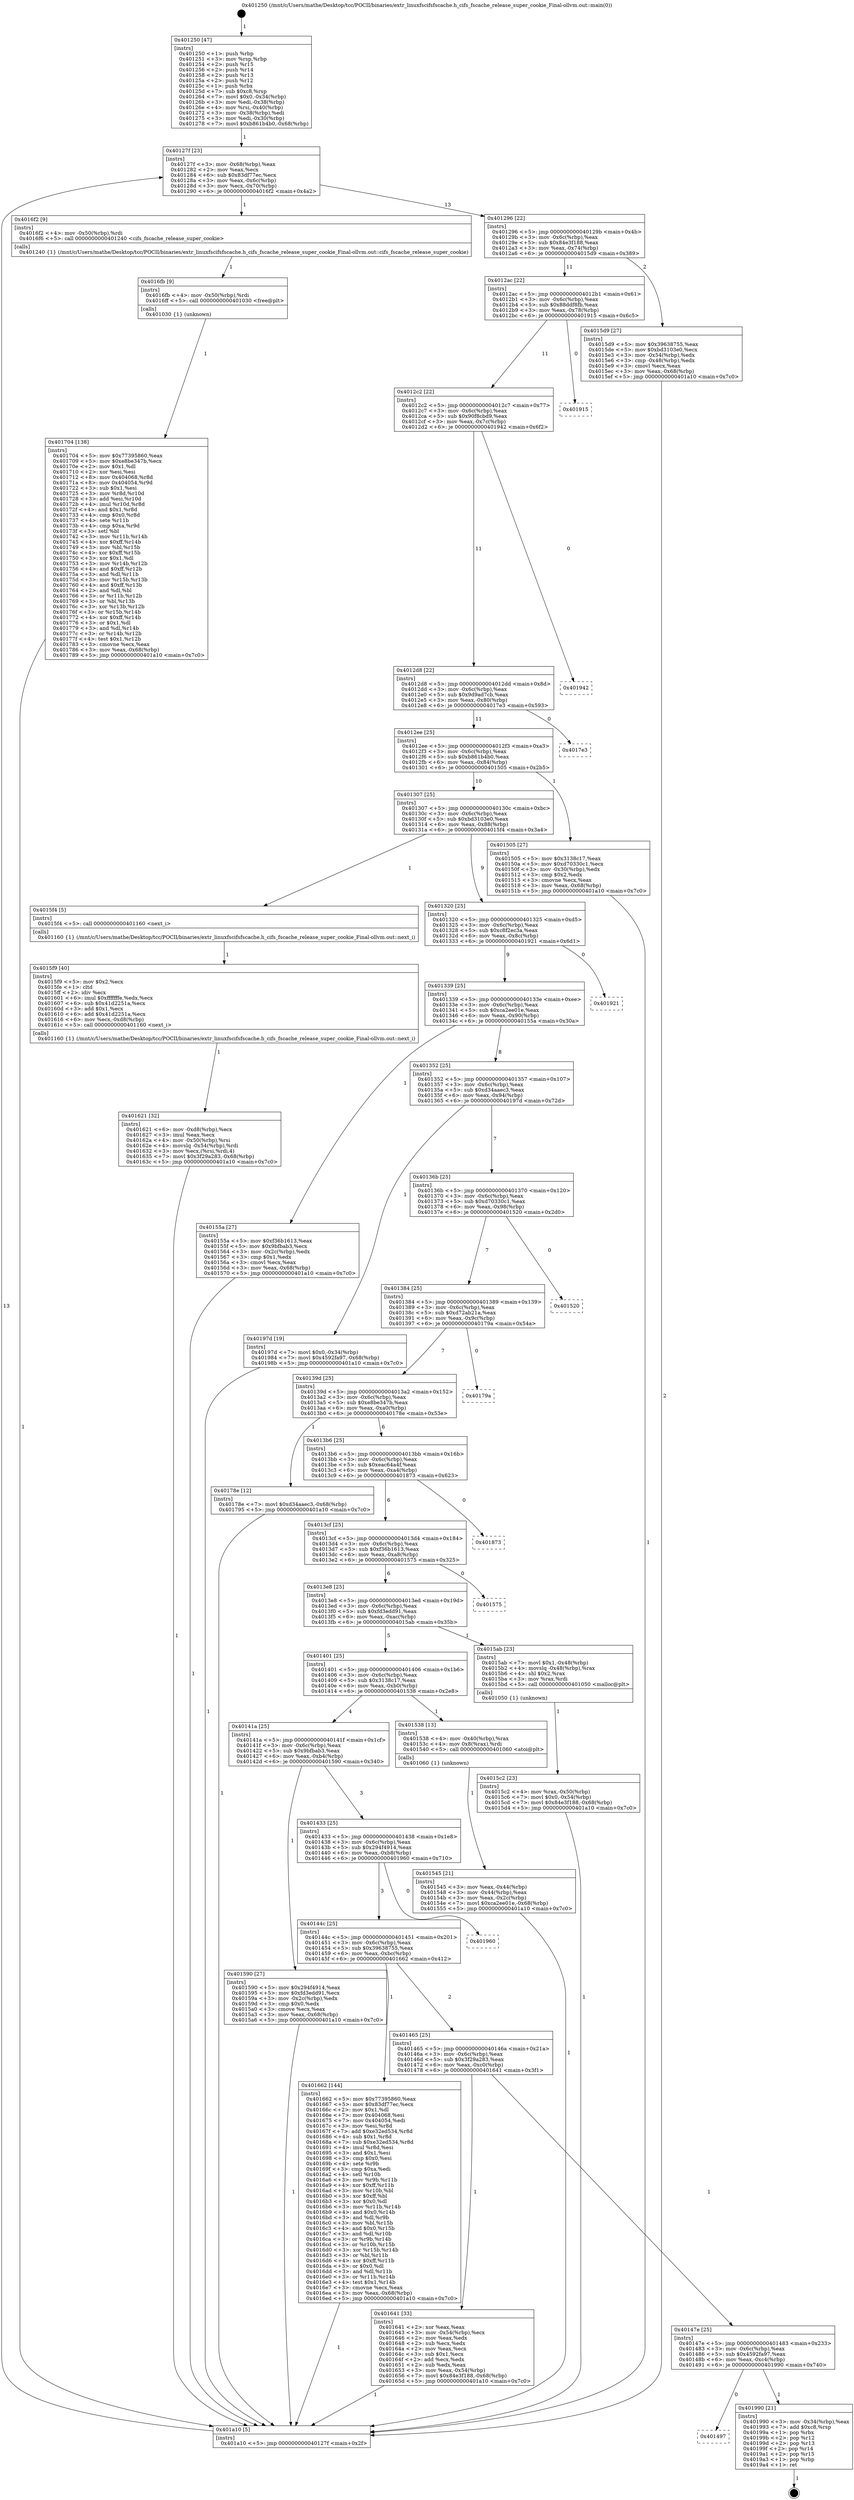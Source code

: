 digraph "0x401250" {
  label = "0x401250 (/mnt/c/Users/mathe/Desktop/tcc/POCII/binaries/extr_linuxfscifsfscache.h_cifs_fscache_release_super_cookie_Final-ollvm.out::main(0))"
  labelloc = "t"
  node[shape=record]

  Entry [label="",width=0.3,height=0.3,shape=circle,fillcolor=black,style=filled]
  "0x40127f" [label="{
     0x40127f [23]\l
     | [instrs]\l
     &nbsp;&nbsp;0x40127f \<+3\>: mov -0x68(%rbp),%eax\l
     &nbsp;&nbsp;0x401282 \<+2\>: mov %eax,%ecx\l
     &nbsp;&nbsp;0x401284 \<+6\>: sub $0x83df77ec,%ecx\l
     &nbsp;&nbsp;0x40128a \<+3\>: mov %eax,-0x6c(%rbp)\l
     &nbsp;&nbsp;0x40128d \<+3\>: mov %ecx,-0x70(%rbp)\l
     &nbsp;&nbsp;0x401290 \<+6\>: je 00000000004016f2 \<main+0x4a2\>\l
  }"]
  "0x4016f2" [label="{
     0x4016f2 [9]\l
     | [instrs]\l
     &nbsp;&nbsp;0x4016f2 \<+4\>: mov -0x50(%rbp),%rdi\l
     &nbsp;&nbsp;0x4016f6 \<+5\>: call 0000000000401240 \<cifs_fscache_release_super_cookie\>\l
     | [calls]\l
     &nbsp;&nbsp;0x401240 \{1\} (/mnt/c/Users/mathe/Desktop/tcc/POCII/binaries/extr_linuxfscifsfscache.h_cifs_fscache_release_super_cookie_Final-ollvm.out::cifs_fscache_release_super_cookie)\l
  }"]
  "0x401296" [label="{
     0x401296 [22]\l
     | [instrs]\l
     &nbsp;&nbsp;0x401296 \<+5\>: jmp 000000000040129b \<main+0x4b\>\l
     &nbsp;&nbsp;0x40129b \<+3\>: mov -0x6c(%rbp),%eax\l
     &nbsp;&nbsp;0x40129e \<+5\>: sub $0x84e3f188,%eax\l
     &nbsp;&nbsp;0x4012a3 \<+3\>: mov %eax,-0x74(%rbp)\l
     &nbsp;&nbsp;0x4012a6 \<+6\>: je 00000000004015d9 \<main+0x389\>\l
  }"]
  Exit [label="",width=0.3,height=0.3,shape=circle,fillcolor=black,style=filled,peripheries=2]
  "0x4015d9" [label="{
     0x4015d9 [27]\l
     | [instrs]\l
     &nbsp;&nbsp;0x4015d9 \<+5\>: mov $0x39638755,%eax\l
     &nbsp;&nbsp;0x4015de \<+5\>: mov $0xbd3103e0,%ecx\l
     &nbsp;&nbsp;0x4015e3 \<+3\>: mov -0x54(%rbp),%edx\l
     &nbsp;&nbsp;0x4015e6 \<+3\>: cmp -0x48(%rbp),%edx\l
     &nbsp;&nbsp;0x4015e9 \<+3\>: cmovl %ecx,%eax\l
     &nbsp;&nbsp;0x4015ec \<+3\>: mov %eax,-0x68(%rbp)\l
     &nbsp;&nbsp;0x4015ef \<+5\>: jmp 0000000000401a10 \<main+0x7c0\>\l
  }"]
  "0x4012ac" [label="{
     0x4012ac [22]\l
     | [instrs]\l
     &nbsp;&nbsp;0x4012ac \<+5\>: jmp 00000000004012b1 \<main+0x61\>\l
     &nbsp;&nbsp;0x4012b1 \<+3\>: mov -0x6c(%rbp),%eax\l
     &nbsp;&nbsp;0x4012b4 \<+5\>: sub $0x88ddf8fb,%eax\l
     &nbsp;&nbsp;0x4012b9 \<+3\>: mov %eax,-0x78(%rbp)\l
     &nbsp;&nbsp;0x4012bc \<+6\>: je 0000000000401915 \<main+0x6c5\>\l
  }"]
  "0x401497" [label="{
     0x401497\l
  }", style=dashed]
  "0x401915" [label="{
     0x401915\l
  }", style=dashed]
  "0x4012c2" [label="{
     0x4012c2 [22]\l
     | [instrs]\l
     &nbsp;&nbsp;0x4012c2 \<+5\>: jmp 00000000004012c7 \<main+0x77\>\l
     &nbsp;&nbsp;0x4012c7 \<+3\>: mov -0x6c(%rbp),%eax\l
     &nbsp;&nbsp;0x4012ca \<+5\>: sub $0x90f8cbd9,%eax\l
     &nbsp;&nbsp;0x4012cf \<+3\>: mov %eax,-0x7c(%rbp)\l
     &nbsp;&nbsp;0x4012d2 \<+6\>: je 0000000000401942 \<main+0x6f2\>\l
  }"]
  "0x401990" [label="{
     0x401990 [21]\l
     | [instrs]\l
     &nbsp;&nbsp;0x401990 \<+3\>: mov -0x34(%rbp),%eax\l
     &nbsp;&nbsp;0x401993 \<+7\>: add $0xc8,%rsp\l
     &nbsp;&nbsp;0x40199a \<+1\>: pop %rbx\l
     &nbsp;&nbsp;0x40199b \<+2\>: pop %r12\l
     &nbsp;&nbsp;0x40199d \<+2\>: pop %r13\l
     &nbsp;&nbsp;0x40199f \<+2\>: pop %r14\l
     &nbsp;&nbsp;0x4019a1 \<+2\>: pop %r15\l
     &nbsp;&nbsp;0x4019a3 \<+1\>: pop %rbp\l
     &nbsp;&nbsp;0x4019a4 \<+1\>: ret\l
  }"]
  "0x401942" [label="{
     0x401942\l
  }", style=dashed]
  "0x4012d8" [label="{
     0x4012d8 [22]\l
     | [instrs]\l
     &nbsp;&nbsp;0x4012d8 \<+5\>: jmp 00000000004012dd \<main+0x8d\>\l
     &nbsp;&nbsp;0x4012dd \<+3\>: mov -0x6c(%rbp),%eax\l
     &nbsp;&nbsp;0x4012e0 \<+5\>: sub $0x9d9ad7cb,%eax\l
     &nbsp;&nbsp;0x4012e5 \<+3\>: mov %eax,-0x80(%rbp)\l
     &nbsp;&nbsp;0x4012e8 \<+6\>: je 00000000004017e3 \<main+0x593\>\l
  }"]
  "0x401704" [label="{
     0x401704 [138]\l
     | [instrs]\l
     &nbsp;&nbsp;0x401704 \<+5\>: mov $0x77395860,%eax\l
     &nbsp;&nbsp;0x401709 \<+5\>: mov $0xe8be347b,%ecx\l
     &nbsp;&nbsp;0x40170e \<+2\>: mov $0x1,%dl\l
     &nbsp;&nbsp;0x401710 \<+2\>: xor %esi,%esi\l
     &nbsp;&nbsp;0x401712 \<+8\>: mov 0x404068,%r8d\l
     &nbsp;&nbsp;0x40171a \<+8\>: mov 0x404054,%r9d\l
     &nbsp;&nbsp;0x401722 \<+3\>: sub $0x1,%esi\l
     &nbsp;&nbsp;0x401725 \<+3\>: mov %r8d,%r10d\l
     &nbsp;&nbsp;0x401728 \<+3\>: add %esi,%r10d\l
     &nbsp;&nbsp;0x40172b \<+4\>: imul %r10d,%r8d\l
     &nbsp;&nbsp;0x40172f \<+4\>: and $0x1,%r8d\l
     &nbsp;&nbsp;0x401733 \<+4\>: cmp $0x0,%r8d\l
     &nbsp;&nbsp;0x401737 \<+4\>: sete %r11b\l
     &nbsp;&nbsp;0x40173b \<+4\>: cmp $0xa,%r9d\l
     &nbsp;&nbsp;0x40173f \<+3\>: setl %bl\l
     &nbsp;&nbsp;0x401742 \<+3\>: mov %r11b,%r14b\l
     &nbsp;&nbsp;0x401745 \<+4\>: xor $0xff,%r14b\l
     &nbsp;&nbsp;0x401749 \<+3\>: mov %bl,%r15b\l
     &nbsp;&nbsp;0x40174c \<+4\>: xor $0xff,%r15b\l
     &nbsp;&nbsp;0x401750 \<+3\>: xor $0x1,%dl\l
     &nbsp;&nbsp;0x401753 \<+3\>: mov %r14b,%r12b\l
     &nbsp;&nbsp;0x401756 \<+4\>: and $0xff,%r12b\l
     &nbsp;&nbsp;0x40175a \<+3\>: and %dl,%r11b\l
     &nbsp;&nbsp;0x40175d \<+3\>: mov %r15b,%r13b\l
     &nbsp;&nbsp;0x401760 \<+4\>: and $0xff,%r13b\l
     &nbsp;&nbsp;0x401764 \<+2\>: and %dl,%bl\l
     &nbsp;&nbsp;0x401766 \<+3\>: or %r11b,%r12b\l
     &nbsp;&nbsp;0x401769 \<+3\>: or %bl,%r13b\l
     &nbsp;&nbsp;0x40176c \<+3\>: xor %r13b,%r12b\l
     &nbsp;&nbsp;0x40176f \<+3\>: or %r15b,%r14b\l
     &nbsp;&nbsp;0x401772 \<+4\>: xor $0xff,%r14b\l
     &nbsp;&nbsp;0x401776 \<+3\>: or $0x1,%dl\l
     &nbsp;&nbsp;0x401779 \<+3\>: and %dl,%r14b\l
     &nbsp;&nbsp;0x40177c \<+3\>: or %r14b,%r12b\l
     &nbsp;&nbsp;0x40177f \<+4\>: test $0x1,%r12b\l
     &nbsp;&nbsp;0x401783 \<+3\>: cmovne %ecx,%eax\l
     &nbsp;&nbsp;0x401786 \<+3\>: mov %eax,-0x68(%rbp)\l
     &nbsp;&nbsp;0x401789 \<+5\>: jmp 0000000000401a10 \<main+0x7c0\>\l
  }"]
  "0x4017e3" [label="{
     0x4017e3\l
  }", style=dashed]
  "0x4012ee" [label="{
     0x4012ee [25]\l
     | [instrs]\l
     &nbsp;&nbsp;0x4012ee \<+5\>: jmp 00000000004012f3 \<main+0xa3\>\l
     &nbsp;&nbsp;0x4012f3 \<+3\>: mov -0x6c(%rbp),%eax\l
     &nbsp;&nbsp;0x4012f6 \<+5\>: sub $0xb861b4b0,%eax\l
     &nbsp;&nbsp;0x4012fb \<+6\>: mov %eax,-0x84(%rbp)\l
     &nbsp;&nbsp;0x401301 \<+6\>: je 0000000000401505 \<main+0x2b5\>\l
  }"]
  "0x4016fb" [label="{
     0x4016fb [9]\l
     | [instrs]\l
     &nbsp;&nbsp;0x4016fb \<+4\>: mov -0x50(%rbp),%rdi\l
     &nbsp;&nbsp;0x4016ff \<+5\>: call 0000000000401030 \<free@plt\>\l
     | [calls]\l
     &nbsp;&nbsp;0x401030 \{1\} (unknown)\l
  }"]
  "0x401505" [label="{
     0x401505 [27]\l
     | [instrs]\l
     &nbsp;&nbsp;0x401505 \<+5\>: mov $0x3138c17,%eax\l
     &nbsp;&nbsp;0x40150a \<+5\>: mov $0xd70330c1,%ecx\l
     &nbsp;&nbsp;0x40150f \<+3\>: mov -0x30(%rbp),%edx\l
     &nbsp;&nbsp;0x401512 \<+3\>: cmp $0x2,%edx\l
     &nbsp;&nbsp;0x401515 \<+3\>: cmovne %ecx,%eax\l
     &nbsp;&nbsp;0x401518 \<+3\>: mov %eax,-0x68(%rbp)\l
     &nbsp;&nbsp;0x40151b \<+5\>: jmp 0000000000401a10 \<main+0x7c0\>\l
  }"]
  "0x401307" [label="{
     0x401307 [25]\l
     | [instrs]\l
     &nbsp;&nbsp;0x401307 \<+5\>: jmp 000000000040130c \<main+0xbc\>\l
     &nbsp;&nbsp;0x40130c \<+3\>: mov -0x6c(%rbp),%eax\l
     &nbsp;&nbsp;0x40130f \<+5\>: sub $0xbd3103e0,%eax\l
     &nbsp;&nbsp;0x401314 \<+6\>: mov %eax,-0x88(%rbp)\l
     &nbsp;&nbsp;0x40131a \<+6\>: je 00000000004015f4 \<main+0x3a4\>\l
  }"]
  "0x401a10" [label="{
     0x401a10 [5]\l
     | [instrs]\l
     &nbsp;&nbsp;0x401a10 \<+5\>: jmp 000000000040127f \<main+0x2f\>\l
  }"]
  "0x401250" [label="{
     0x401250 [47]\l
     | [instrs]\l
     &nbsp;&nbsp;0x401250 \<+1\>: push %rbp\l
     &nbsp;&nbsp;0x401251 \<+3\>: mov %rsp,%rbp\l
     &nbsp;&nbsp;0x401254 \<+2\>: push %r15\l
     &nbsp;&nbsp;0x401256 \<+2\>: push %r14\l
     &nbsp;&nbsp;0x401258 \<+2\>: push %r13\l
     &nbsp;&nbsp;0x40125a \<+2\>: push %r12\l
     &nbsp;&nbsp;0x40125c \<+1\>: push %rbx\l
     &nbsp;&nbsp;0x40125d \<+7\>: sub $0xc8,%rsp\l
     &nbsp;&nbsp;0x401264 \<+7\>: movl $0x0,-0x34(%rbp)\l
     &nbsp;&nbsp;0x40126b \<+3\>: mov %edi,-0x38(%rbp)\l
     &nbsp;&nbsp;0x40126e \<+4\>: mov %rsi,-0x40(%rbp)\l
     &nbsp;&nbsp;0x401272 \<+3\>: mov -0x38(%rbp),%edi\l
     &nbsp;&nbsp;0x401275 \<+3\>: mov %edi,-0x30(%rbp)\l
     &nbsp;&nbsp;0x401278 \<+7\>: movl $0xb861b4b0,-0x68(%rbp)\l
  }"]
  "0x40147e" [label="{
     0x40147e [25]\l
     | [instrs]\l
     &nbsp;&nbsp;0x40147e \<+5\>: jmp 0000000000401483 \<main+0x233\>\l
     &nbsp;&nbsp;0x401483 \<+3\>: mov -0x6c(%rbp),%eax\l
     &nbsp;&nbsp;0x401486 \<+5\>: sub $0x4592fa97,%eax\l
     &nbsp;&nbsp;0x40148b \<+6\>: mov %eax,-0xc4(%rbp)\l
     &nbsp;&nbsp;0x401491 \<+6\>: je 0000000000401990 \<main+0x740\>\l
  }"]
  "0x4015f4" [label="{
     0x4015f4 [5]\l
     | [instrs]\l
     &nbsp;&nbsp;0x4015f4 \<+5\>: call 0000000000401160 \<next_i\>\l
     | [calls]\l
     &nbsp;&nbsp;0x401160 \{1\} (/mnt/c/Users/mathe/Desktop/tcc/POCII/binaries/extr_linuxfscifsfscache.h_cifs_fscache_release_super_cookie_Final-ollvm.out::next_i)\l
  }"]
  "0x401320" [label="{
     0x401320 [25]\l
     | [instrs]\l
     &nbsp;&nbsp;0x401320 \<+5\>: jmp 0000000000401325 \<main+0xd5\>\l
     &nbsp;&nbsp;0x401325 \<+3\>: mov -0x6c(%rbp),%eax\l
     &nbsp;&nbsp;0x401328 \<+5\>: sub $0xc8f2ec3a,%eax\l
     &nbsp;&nbsp;0x40132d \<+6\>: mov %eax,-0x8c(%rbp)\l
     &nbsp;&nbsp;0x401333 \<+6\>: je 0000000000401921 \<main+0x6d1\>\l
  }"]
  "0x401641" [label="{
     0x401641 [33]\l
     | [instrs]\l
     &nbsp;&nbsp;0x401641 \<+2\>: xor %eax,%eax\l
     &nbsp;&nbsp;0x401643 \<+3\>: mov -0x54(%rbp),%ecx\l
     &nbsp;&nbsp;0x401646 \<+2\>: mov %eax,%edx\l
     &nbsp;&nbsp;0x401648 \<+2\>: sub %ecx,%edx\l
     &nbsp;&nbsp;0x40164a \<+2\>: mov %eax,%ecx\l
     &nbsp;&nbsp;0x40164c \<+3\>: sub $0x1,%ecx\l
     &nbsp;&nbsp;0x40164f \<+2\>: add %ecx,%edx\l
     &nbsp;&nbsp;0x401651 \<+2\>: sub %edx,%eax\l
     &nbsp;&nbsp;0x401653 \<+3\>: mov %eax,-0x54(%rbp)\l
     &nbsp;&nbsp;0x401656 \<+7\>: movl $0x84e3f188,-0x68(%rbp)\l
     &nbsp;&nbsp;0x40165d \<+5\>: jmp 0000000000401a10 \<main+0x7c0\>\l
  }"]
  "0x401921" [label="{
     0x401921\l
  }", style=dashed]
  "0x401339" [label="{
     0x401339 [25]\l
     | [instrs]\l
     &nbsp;&nbsp;0x401339 \<+5\>: jmp 000000000040133e \<main+0xee\>\l
     &nbsp;&nbsp;0x40133e \<+3\>: mov -0x6c(%rbp),%eax\l
     &nbsp;&nbsp;0x401341 \<+5\>: sub $0xca2ee01e,%eax\l
     &nbsp;&nbsp;0x401346 \<+6\>: mov %eax,-0x90(%rbp)\l
     &nbsp;&nbsp;0x40134c \<+6\>: je 000000000040155a \<main+0x30a\>\l
  }"]
  "0x401465" [label="{
     0x401465 [25]\l
     | [instrs]\l
     &nbsp;&nbsp;0x401465 \<+5\>: jmp 000000000040146a \<main+0x21a\>\l
     &nbsp;&nbsp;0x40146a \<+3\>: mov -0x6c(%rbp),%eax\l
     &nbsp;&nbsp;0x40146d \<+5\>: sub $0x3f29a283,%eax\l
     &nbsp;&nbsp;0x401472 \<+6\>: mov %eax,-0xc0(%rbp)\l
     &nbsp;&nbsp;0x401478 \<+6\>: je 0000000000401641 \<main+0x3f1\>\l
  }"]
  "0x40155a" [label="{
     0x40155a [27]\l
     | [instrs]\l
     &nbsp;&nbsp;0x40155a \<+5\>: mov $0xf36b1613,%eax\l
     &nbsp;&nbsp;0x40155f \<+5\>: mov $0x9bfbab3,%ecx\l
     &nbsp;&nbsp;0x401564 \<+3\>: mov -0x2c(%rbp),%edx\l
     &nbsp;&nbsp;0x401567 \<+3\>: cmp $0x1,%edx\l
     &nbsp;&nbsp;0x40156a \<+3\>: cmovl %ecx,%eax\l
     &nbsp;&nbsp;0x40156d \<+3\>: mov %eax,-0x68(%rbp)\l
     &nbsp;&nbsp;0x401570 \<+5\>: jmp 0000000000401a10 \<main+0x7c0\>\l
  }"]
  "0x401352" [label="{
     0x401352 [25]\l
     | [instrs]\l
     &nbsp;&nbsp;0x401352 \<+5\>: jmp 0000000000401357 \<main+0x107\>\l
     &nbsp;&nbsp;0x401357 \<+3\>: mov -0x6c(%rbp),%eax\l
     &nbsp;&nbsp;0x40135a \<+5\>: sub $0xd34aaec3,%eax\l
     &nbsp;&nbsp;0x40135f \<+6\>: mov %eax,-0x94(%rbp)\l
     &nbsp;&nbsp;0x401365 \<+6\>: je 000000000040197d \<main+0x72d\>\l
  }"]
  "0x401662" [label="{
     0x401662 [144]\l
     | [instrs]\l
     &nbsp;&nbsp;0x401662 \<+5\>: mov $0x77395860,%eax\l
     &nbsp;&nbsp;0x401667 \<+5\>: mov $0x83df77ec,%ecx\l
     &nbsp;&nbsp;0x40166c \<+2\>: mov $0x1,%dl\l
     &nbsp;&nbsp;0x40166e \<+7\>: mov 0x404068,%esi\l
     &nbsp;&nbsp;0x401675 \<+7\>: mov 0x404054,%edi\l
     &nbsp;&nbsp;0x40167c \<+3\>: mov %esi,%r8d\l
     &nbsp;&nbsp;0x40167f \<+7\>: add $0xe32ed534,%r8d\l
     &nbsp;&nbsp;0x401686 \<+4\>: sub $0x1,%r8d\l
     &nbsp;&nbsp;0x40168a \<+7\>: sub $0xe32ed534,%r8d\l
     &nbsp;&nbsp;0x401691 \<+4\>: imul %r8d,%esi\l
     &nbsp;&nbsp;0x401695 \<+3\>: and $0x1,%esi\l
     &nbsp;&nbsp;0x401698 \<+3\>: cmp $0x0,%esi\l
     &nbsp;&nbsp;0x40169b \<+4\>: sete %r9b\l
     &nbsp;&nbsp;0x40169f \<+3\>: cmp $0xa,%edi\l
     &nbsp;&nbsp;0x4016a2 \<+4\>: setl %r10b\l
     &nbsp;&nbsp;0x4016a6 \<+3\>: mov %r9b,%r11b\l
     &nbsp;&nbsp;0x4016a9 \<+4\>: xor $0xff,%r11b\l
     &nbsp;&nbsp;0x4016ad \<+3\>: mov %r10b,%bl\l
     &nbsp;&nbsp;0x4016b0 \<+3\>: xor $0xff,%bl\l
     &nbsp;&nbsp;0x4016b3 \<+3\>: xor $0x0,%dl\l
     &nbsp;&nbsp;0x4016b6 \<+3\>: mov %r11b,%r14b\l
     &nbsp;&nbsp;0x4016b9 \<+4\>: and $0x0,%r14b\l
     &nbsp;&nbsp;0x4016bd \<+3\>: and %dl,%r9b\l
     &nbsp;&nbsp;0x4016c0 \<+3\>: mov %bl,%r15b\l
     &nbsp;&nbsp;0x4016c3 \<+4\>: and $0x0,%r15b\l
     &nbsp;&nbsp;0x4016c7 \<+3\>: and %dl,%r10b\l
     &nbsp;&nbsp;0x4016ca \<+3\>: or %r9b,%r14b\l
     &nbsp;&nbsp;0x4016cd \<+3\>: or %r10b,%r15b\l
     &nbsp;&nbsp;0x4016d0 \<+3\>: xor %r15b,%r14b\l
     &nbsp;&nbsp;0x4016d3 \<+3\>: or %bl,%r11b\l
     &nbsp;&nbsp;0x4016d6 \<+4\>: xor $0xff,%r11b\l
     &nbsp;&nbsp;0x4016da \<+3\>: or $0x0,%dl\l
     &nbsp;&nbsp;0x4016dd \<+3\>: and %dl,%r11b\l
     &nbsp;&nbsp;0x4016e0 \<+3\>: or %r11b,%r14b\l
     &nbsp;&nbsp;0x4016e3 \<+4\>: test $0x1,%r14b\l
     &nbsp;&nbsp;0x4016e7 \<+3\>: cmovne %ecx,%eax\l
     &nbsp;&nbsp;0x4016ea \<+3\>: mov %eax,-0x68(%rbp)\l
     &nbsp;&nbsp;0x4016ed \<+5\>: jmp 0000000000401a10 \<main+0x7c0\>\l
  }"]
  "0x40197d" [label="{
     0x40197d [19]\l
     | [instrs]\l
     &nbsp;&nbsp;0x40197d \<+7\>: movl $0x0,-0x34(%rbp)\l
     &nbsp;&nbsp;0x401984 \<+7\>: movl $0x4592fa97,-0x68(%rbp)\l
     &nbsp;&nbsp;0x40198b \<+5\>: jmp 0000000000401a10 \<main+0x7c0\>\l
  }"]
  "0x40136b" [label="{
     0x40136b [25]\l
     | [instrs]\l
     &nbsp;&nbsp;0x40136b \<+5\>: jmp 0000000000401370 \<main+0x120\>\l
     &nbsp;&nbsp;0x401370 \<+3\>: mov -0x6c(%rbp),%eax\l
     &nbsp;&nbsp;0x401373 \<+5\>: sub $0xd70330c1,%eax\l
     &nbsp;&nbsp;0x401378 \<+6\>: mov %eax,-0x98(%rbp)\l
     &nbsp;&nbsp;0x40137e \<+6\>: je 0000000000401520 \<main+0x2d0\>\l
  }"]
  "0x40144c" [label="{
     0x40144c [25]\l
     | [instrs]\l
     &nbsp;&nbsp;0x40144c \<+5\>: jmp 0000000000401451 \<main+0x201\>\l
     &nbsp;&nbsp;0x401451 \<+3\>: mov -0x6c(%rbp),%eax\l
     &nbsp;&nbsp;0x401454 \<+5\>: sub $0x39638755,%eax\l
     &nbsp;&nbsp;0x401459 \<+6\>: mov %eax,-0xbc(%rbp)\l
     &nbsp;&nbsp;0x40145f \<+6\>: je 0000000000401662 \<main+0x412\>\l
  }"]
  "0x401520" [label="{
     0x401520\l
  }", style=dashed]
  "0x401384" [label="{
     0x401384 [25]\l
     | [instrs]\l
     &nbsp;&nbsp;0x401384 \<+5\>: jmp 0000000000401389 \<main+0x139\>\l
     &nbsp;&nbsp;0x401389 \<+3\>: mov -0x6c(%rbp),%eax\l
     &nbsp;&nbsp;0x40138c \<+5\>: sub $0xd72ab21a,%eax\l
     &nbsp;&nbsp;0x401391 \<+6\>: mov %eax,-0x9c(%rbp)\l
     &nbsp;&nbsp;0x401397 \<+6\>: je 000000000040179a \<main+0x54a\>\l
  }"]
  "0x401960" [label="{
     0x401960\l
  }", style=dashed]
  "0x40179a" [label="{
     0x40179a\l
  }", style=dashed]
  "0x40139d" [label="{
     0x40139d [25]\l
     | [instrs]\l
     &nbsp;&nbsp;0x40139d \<+5\>: jmp 00000000004013a2 \<main+0x152\>\l
     &nbsp;&nbsp;0x4013a2 \<+3\>: mov -0x6c(%rbp),%eax\l
     &nbsp;&nbsp;0x4013a5 \<+5\>: sub $0xe8be347b,%eax\l
     &nbsp;&nbsp;0x4013aa \<+6\>: mov %eax,-0xa0(%rbp)\l
     &nbsp;&nbsp;0x4013b0 \<+6\>: je 000000000040178e \<main+0x53e\>\l
  }"]
  "0x401621" [label="{
     0x401621 [32]\l
     | [instrs]\l
     &nbsp;&nbsp;0x401621 \<+6\>: mov -0xd8(%rbp),%ecx\l
     &nbsp;&nbsp;0x401627 \<+3\>: imul %eax,%ecx\l
     &nbsp;&nbsp;0x40162a \<+4\>: mov -0x50(%rbp),%rsi\l
     &nbsp;&nbsp;0x40162e \<+4\>: movslq -0x54(%rbp),%rdi\l
     &nbsp;&nbsp;0x401632 \<+3\>: mov %ecx,(%rsi,%rdi,4)\l
     &nbsp;&nbsp;0x401635 \<+7\>: movl $0x3f29a283,-0x68(%rbp)\l
     &nbsp;&nbsp;0x40163c \<+5\>: jmp 0000000000401a10 \<main+0x7c0\>\l
  }"]
  "0x40178e" [label="{
     0x40178e [12]\l
     | [instrs]\l
     &nbsp;&nbsp;0x40178e \<+7\>: movl $0xd34aaec3,-0x68(%rbp)\l
     &nbsp;&nbsp;0x401795 \<+5\>: jmp 0000000000401a10 \<main+0x7c0\>\l
  }"]
  "0x4013b6" [label="{
     0x4013b6 [25]\l
     | [instrs]\l
     &nbsp;&nbsp;0x4013b6 \<+5\>: jmp 00000000004013bb \<main+0x16b\>\l
     &nbsp;&nbsp;0x4013bb \<+3\>: mov -0x6c(%rbp),%eax\l
     &nbsp;&nbsp;0x4013be \<+5\>: sub $0xeac64a4f,%eax\l
     &nbsp;&nbsp;0x4013c3 \<+6\>: mov %eax,-0xa4(%rbp)\l
     &nbsp;&nbsp;0x4013c9 \<+6\>: je 0000000000401873 \<main+0x623\>\l
  }"]
  "0x4015f9" [label="{
     0x4015f9 [40]\l
     | [instrs]\l
     &nbsp;&nbsp;0x4015f9 \<+5\>: mov $0x2,%ecx\l
     &nbsp;&nbsp;0x4015fe \<+1\>: cltd\l
     &nbsp;&nbsp;0x4015ff \<+2\>: idiv %ecx\l
     &nbsp;&nbsp;0x401601 \<+6\>: imul $0xfffffffe,%edx,%ecx\l
     &nbsp;&nbsp;0x401607 \<+6\>: sub $0x41d2251a,%ecx\l
     &nbsp;&nbsp;0x40160d \<+3\>: add $0x1,%ecx\l
     &nbsp;&nbsp;0x401610 \<+6\>: add $0x41d2251a,%ecx\l
     &nbsp;&nbsp;0x401616 \<+6\>: mov %ecx,-0xd8(%rbp)\l
     &nbsp;&nbsp;0x40161c \<+5\>: call 0000000000401160 \<next_i\>\l
     | [calls]\l
     &nbsp;&nbsp;0x401160 \{1\} (/mnt/c/Users/mathe/Desktop/tcc/POCII/binaries/extr_linuxfscifsfscache.h_cifs_fscache_release_super_cookie_Final-ollvm.out::next_i)\l
  }"]
  "0x401873" [label="{
     0x401873\l
  }", style=dashed]
  "0x4013cf" [label="{
     0x4013cf [25]\l
     | [instrs]\l
     &nbsp;&nbsp;0x4013cf \<+5\>: jmp 00000000004013d4 \<main+0x184\>\l
     &nbsp;&nbsp;0x4013d4 \<+3\>: mov -0x6c(%rbp),%eax\l
     &nbsp;&nbsp;0x4013d7 \<+5\>: sub $0xf36b1613,%eax\l
     &nbsp;&nbsp;0x4013dc \<+6\>: mov %eax,-0xa8(%rbp)\l
     &nbsp;&nbsp;0x4013e2 \<+6\>: je 0000000000401575 \<main+0x325\>\l
  }"]
  "0x4015c2" [label="{
     0x4015c2 [23]\l
     | [instrs]\l
     &nbsp;&nbsp;0x4015c2 \<+4\>: mov %rax,-0x50(%rbp)\l
     &nbsp;&nbsp;0x4015c6 \<+7\>: movl $0x0,-0x54(%rbp)\l
     &nbsp;&nbsp;0x4015cd \<+7\>: movl $0x84e3f188,-0x68(%rbp)\l
     &nbsp;&nbsp;0x4015d4 \<+5\>: jmp 0000000000401a10 \<main+0x7c0\>\l
  }"]
  "0x401575" [label="{
     0x401575\l
  }", style=dashed]
  "0x4013e8" [label="{
     0x4013e8 [25]\l
     | [instrs]\l
     &nbsp;&nbsp;0x4013e8 \<+5\>: jmp 00000000004013ed \<main+0x19d\>\l
     &nbsp;&nbsp;0x4013ed \<+3\>: mov -0x6c(%rbp),%eax\l
     &nbsp;&nbsp;0x4013f0 \<+5\>: sub $0xfd3edd91,%eax\l
     &nbsp;&nbsp;0x4013f5 \<+6\>: mov %eax,-0xac(%rbp)\l
     &nbsp;&nbsp;0x4013fb \<+6\>: je 00000000004015ab \<main+0x35b\>\l
  }"]
  "0x401433" [label="{
     0x401433 [25]\l
     | [instrs]\l
     &nbsp;&nbsp;0x401433 \<+5\>: jmp 0000000000401438 \<main+0x1e8\>\l
     &nbsp;&nbsp;0x401438 \<+3\>: mov -0x6c(%rbp),%eax\l
     &nbsp;&nbsp;0x40143b \<+5\>: sub $0x294f4914,%eax\l
     &nbsp;&nbsp;0x401440 \<+6\>: mov %eax,-0xb8(%rbp)\l
     &nbsp;&nbsp;0x401446 \<+6\>: je 0000000000401960 \<main+0x710\>\l
  }"]
  "0x4015ab" [label="{
     0x4015ab [23]\l
     | [instrs]\l
     &nbsp;&nbsp;0x4015ab \<+7\>: movl $0x1,-0x48(%rbp)\l
     &nbsp;&nbsp;0x4015b2 \<+4\>: movslq -0x48(%rbp),%rax\l
     &nbsp;&nbsp;0x4015b6 \<+4\>: shl $0x2,%rax\l
     &nbsp;&nbsp;0x4015ba \<+3\>: mov %rax,%rdi\l
     &nbsp;&nbsp;0x4015bd \<+5\>: call 0000000000401050 \<malloc@plt\>\l
     | [calls]\l
     &nbsp;&nbsp;0x401050 \{1\} (unknown)\l
  }"]
  "0x401401" [label="{
     0x401401 [25]\l
     | [instrs]\l
     &nbsp;&nbsp;0x401401 \<+5\>: jmp 0000000000401406 \<main+0x1b6\>\l
     &nbsp;&nbsp;0x401406 \<+3\>: mov -0x6c(%rbp),%eax\l
     &nbsp;&nbsp;0x401409 \<+5\>: sub $0x3138c17,%eax\l
     &nbsp;&nbsp;0x40140e \<+6\>: mov %eax,-0xb0(%rbp)\l
     &nbsp;&nbsp;0x401414 \<+6\>: je 0000000000401538 \<main+0x2e8\>\l
  }"]
  "0x401590" [label="{
     0x401590 [27]\l
     | [instrs]\l
     &nbsp;&nbsp;0x401590 \<+5\>: mov $0x294f4914,%eax\l
     &nbsp;&nbsp;0x401595 \<+5\>: mov $0xfd3edd91,%ecx\l
     &nbsp;&nbsp;0x40159a \<+3\>: mov -0x2c(%rbp),%edx\l
     &nbsp;&nbsp;0x40159d \<+3\>: cmp $0x0,%edx\l
     &nbsp;&nbsp;0x4015a0 \<+3\>: cmove %ecx,%eax\l
     &nbsp;&nbsp;0x4015a3 \<+3\>: mov %eax,-0x68(%rbp)\l
     &nbsp;&nbsp;0x4015a6 \<+5\>: jmp 0000000000401a10 \<main+0x7c0\>\l
  }"]
  "0x401538" [label="{
     0x401538 [13]\l
     | [instrs]\l
     &nbsp;&nbsp;0x401538 \<+4\>: mov -0x40(%rbp),%rax\l
     &nbsp;&nbsp;0x40153c \<+4\>: mov 0x8(%rax),%rdi\l
     &nbsp;&nbsp;0x401540 \<+5\>: call 0000000000401060 \<atoi@plt\>\l
     | [calls]\l
     &nbsp;&nbsp;0x401060 \{1\} (unknown)\l
  }"]
  "0x40141a" [label="{
     0x40141a [25]\l
     | [instrs]\l
     &nbsp;&nbsp;0x40141a \<+5\>: jmp 000000000040141f \<main+0x1cf\>\l
     &nbsp;&nbsp;0x40141f \<+3\>: mov -0x6c(%rbp),%eax\l
     &nbsp;&nbsp;0x401422 \<+5\>: sub $0x9bfbab3,%eax\l
     &nbsp;&nbsp;0x401427 \<+6\>: mov %eax,-0xb4(%rbp)\l
     &nbsp;&nbsp;0x40142d \<+6\>: je 0000000000401590 \<main+0x340\>\l
  }"]
  "0x401545" [label="{
     0x401545 [21]\l
     | [instrs]\l
     &nbsp;&nbsp;0x401545 \<+3\>: mov %eax,-0x44(%rbp)\l
     &nbsp;&nbsp;0x401548 \<+3\>: mov -0x44(%rbp),%eax\l
     &nbsp;&nbsp;0x40154b \<+3\>: mov %eax,-0x2c(%rbp)\l
     &nbsp;&nbsp;0x40154e \<+7\>: movl $0xca2ee01e,-0x68(%rbp)\l
     &nbsp;&nbsp;0x401555 \<+5\>: jmp 0000000000401a10 \<main+0x7c0\>\l
  }"]
  Entry -> "0x401250" [label=" 1"]
  "0x40127f" -> "0x4016f2" [label=" 1"]
  "0x40127f" -> "0x401296" [label=" 13"]
  "0x401990" -> Exit [label=" 1"]
  "0x401296" -> "0x4015d9" [label=" 2"]
  "0x401296" -> "0x4012ac" [label=" 11"]
  "0x40147e" -> "0x401497" [label=" 0"]
  "0x4012ac" -> "0x401915" [label=" 0"]
  "0x4012ac" -> "0x4012c2" [label=" 11"]
  "0x40147e" -> "0x401990" [label=" 1"]
  "0x4012c2" -> "0x401942" [label=" 0"]
  "0x4012c2" -> "0x4012d8" [label=" 11"]
  "0x40197d" -> "0x401a10" [label=" 1"]
  "0x4012d8" -> "0x4017e3" [label=" 0"]
  "0x4012d8" -> "0x4012ee" [label=" 11"]
  "0x40178e" -> "0x401a10" [label=" 1"]
  "0x4012ee" -> "0x401505" [label=" 1"]
  "0x4012ee" -> "0x401307" [label=" 10"]
  "0x401505" -> "0x401a10" [label=" 1"]
  "0x401250" -> "0x40127f" [label=" 1"]
  "0x401a10" -> "0x40127f" [label=" 13"]
  "0x401704" -> "0x401a10" [label=" 1"]
  "0x401307" -> "0x4015f4" [label=" 1"]
  "0x401307" -> "0x401320" [label=" 9"]
  "0x4016fb" -> "0x401704" [label=" 1"]
  "0x401320" -> "0x401921" [label=" 0"]
  "0x401320" -> "0x401339" [label=" 9"]
  "0x4016f2" -> "0x4016fb" [label=" 1"]
  "0x401339" -> "0x40155a" [label=" 1"]
  "0x401339" -> "0x401352" [label=" 8"]
  "0x401641" -> "0x401a10" [label=" 1"]
  "0x401352" -> "0x40197d" [label=" 1"]
  "0x401352" -> "0x40136b" [label=" 7"]
  "0x401465" -> "0x40147e" [label=" 1"]
  "0x40136b" -> "0x401520" [label=" 0"]
  "0x40136b" -> "0x401384" [label=" 7"]
  "0x401662" -> "0x401a10" [label=" 1"]
  "0x401384" -> "0x40179a" [label=" 0"]
  "0x401384" -> "0x40139d" [label=" 7"]
  "0x40144c" -> "0x401465" [label=" 2"]
  "0x40139d" -> "0x40178e" [label=" 1"]
  "0x40139d" -> "0x4013b6" [label=" 6"]
  "0x401465" -> "0x401641" [label=" 1"]
  "0x4013b6" -> "0x401873" [label=" 0"]
  "0x4013b6" -> "0x4013cf" [label=" 6"]
  "0x401433" -> "0x40144c" [label=" 3"]
  "0x4013cf" -> "0x401575" [label=" 0"]
  "0x4013cf" -> "0x4013e8" [label=" 6"]
  "0x401433" -> "0x401960" [label=" 0"]
  "0x4013e8" -> "0x4015ab" [label=" 1"]
  "0x4013e8" -> "0x401401" [label=" 5"]
  "0x40144c" -> "0x401662" [label=" 1"]
  "0x401401" -> "0x401538" [label=" 1"]
  "0x401401" -> "0x40141a" [label=" 4"]
  "0x401538" -> "0x401545" [label=" 1"]
  "0x401545" -> "0x401a10" [label=" 1"]
  "0x40155a" -> "0x401a10" [label=" 1"]
  "0x401621" -> "0x401a10" [label=" 1"]
  "0x40141a" -> "0x401590" [label=" 1"]
  "0x40141a" -> "0x401433" [label=" 3"]
  "0x401590" -> "0x401a10" [label=" 1"]
  "0x4015ab" -> "0x4015c2" [label=" 1"]
  "0x4015c2" -> "0x401a10" [label=" 1"]
  "0x4015d9" -> "0x401a10" [label=" 2"]
  "0x4015f4" -> "0x4015f9" [label=" 1"]
  "0x4015f9" -> "0x401621" [label=" 1"]
}
